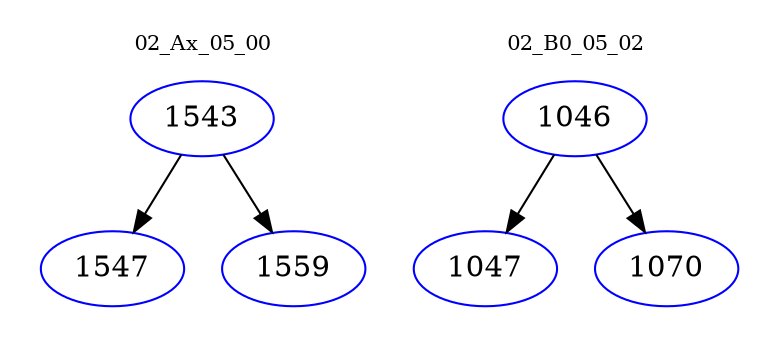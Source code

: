 digraph{
subgraph cluster_0 {
color = white
label = "02_Ax_05_00";
fontsize=10;
T0_1543 [label="1543", color="blue"]
T0_1543 -> T0_1547 [color="black"]
T0_1547 [label="1547", color="blue"]
T0_1543 -> T0_1559 [color="black"]
T0_1559 [label="1559", color="blue"]
}
subgraph cluster_1 {
color = white
label = "02_B0_05_02";
fontsize=10;
T1_1046 [label="1046", color="blue"]
T1_1046 -> T1_1047 [color="black"]
T1_1047 [label="1047", color="blue"]
T1_1046 -> T1_1070 [color="black"]
T1_1070 [label="1070", color="blue"]
}
}
